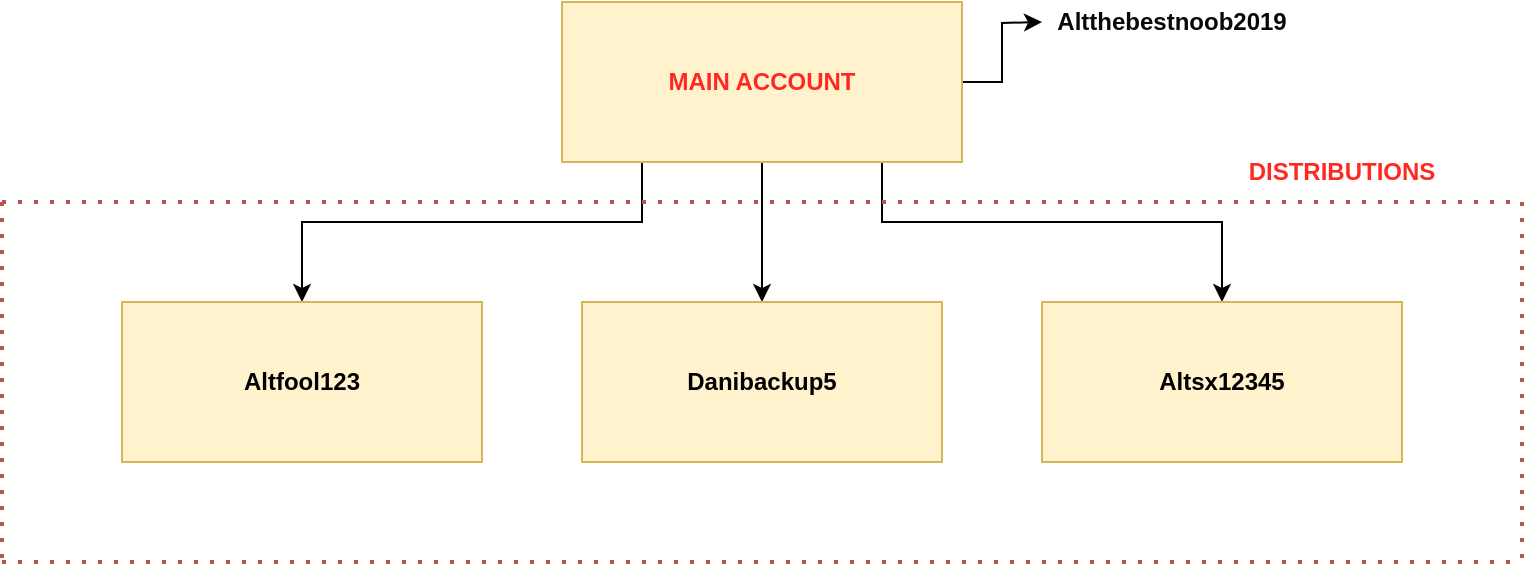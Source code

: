 <mxfile version="24.8.6">
  <diagram id="C5RBs43oDa-KdzZeNtuy" name="Page-1">
    <mxGraphModel dx="1153" dy="564" grid="1" gridSize="10" guides="1" tooltips="1" connect="1" arrows="1" fold="1" page="1" pageScale="1" pageWidth="827" pageHeight="1169" math="0" shadow="0">
      <root>
        <mxCell id="WIyWlLk6GJQsqaUBKTNV-0" />
        <mxCell id="WIyWlLk6GJQsqaUBKTNV-1" parent="WIyWlLk6GJQsqaUBKTNV-0" />
        <mxCell id="Y0AIhfCUeJfGwIfqAGjF-3" style="edgeStyle=orthogonalEdgeStyle;rounded=0;orthogonalLoop=1;jettySize=auto;html=1;entryX=0.5;entryY=0;entryDx=0;entryDy=0;" parent="WIyWlLk6GJQsqaUBKTNV-1" source="Y0AIhfCUeJfGwIfqAGjF-0" target="Y0AIhfCUeJfGwIfqAGjF-2" edge="1">
          <mxGeometry relative="1" as="geometry">
            <Array as="points">
              <mxPoint x="400" y="160" />
              <mxPoint x="230" y="160" />
            </Array>
          </mxGeometry>
        </mxCell>
        <mxCell id="Y0AIhfCUeJfGwIfqAGjF-5" style="edgeStyle=orthogonalEdgeStyle;rounded=0;orthogonalLoop=1;jettySize=auto;html=1;entryX=0.5;entryY=0;entryDx=0;entryDy=0;" parent="WIyWlLk6GJQsqaUBKTNV-1" source="Y0AIhfCUeJfGwIfqAGjF-0" target="Y0AIhfCUeJfGwIfqAGjF-4" edge="1">
          <mxGeometry relative="1" as="geometry" />
        </mxCell>
        <mxCell id="Y0AIhfCUeJfGwIfqAGjF-8" style="edgeStyle=orthogonalEdgeStyle;rounded=0;orthogonalLoop=1;jettySize=auto;html=1;entryX=0.5;entryY=0;entryDx=0;entryDy=0;exitX=0.795;exitY=0.994;exitDx=0;exitDy=0;exitPerimeter=0;" parent="WIyWlLk6GJQsqaUBKTNV-1" source="Y0AIhfCUeJfGwIfqAGjF-0" target="Y0AIhfCUeJfGwIfqAGjF-6" edge="1">
          <mxGeometry relative="1" as="geometry">
            <mxPoint x="510" y="130" as="sourcePoint" />
            <Array as="points">
              <mxPoint x="520" y="129" />
              <mxPoint x="520" y="160" />
              <mxPoint x="690" y="160" />
            </Array>
          </mxGeometry>
        </mxCell>
        <mxCell id="IIWawwgyKYbEgTsg1-SX-6" style="edgeStyle=orthogonalEdgeStyle;rounded=0;orthogonalLoop=1;jettySize=auto;html=1;" edge="1" parent="WIyWlLk6GJQsqaUBKTNV-1" source="Y0AIhfCUeJfGwIfqAGjF-0">
          <mxGeometry relative="1" as="geometry">
            <mxPoint x="600" y="60" as="targetPoint" />
          </mxGeometry>
        </mxCell>
        <mxCell id="Y0AIhfCUeJfGwIfqAGjF-0" value="&lt;font color=&quot;#ff2921&quot;&gt;MAIN ACCOUNT&lt;/font&gt;" style="rounded=0;whiteSpace=wrap;html=1;fontSize=12;glass=0;strokeWidth=1;shadow=0;fontStyle=1;strokeColor=#d6b656;align=center;verticalAlign=middle;fontFamily=Helvetica;fillColor=#fff2cc;" parent="WIyWlLk6GJQsqaUBKTNV-1" vertex="1">
          <mxGeometry x="360" y="50" width="200" height="80" as="geometry" />
        </mxCell>
        <mxCell id="Y0AIhfCUeJfGwIfqAGjF-2" value="Altfool123" style="rounded=0;whiteSpace=wrap;html=1;shadow=0;glass=0;strokeColor=#d6b656;strokeWidth=1;align=center;verticalAlign=middle;fontFamily=Helvetica;fontSize=12;fontStyle=1;fillColor=#fff2cc;" parent="WIyWlLk6GJQsqaUBKTNV-1" vertex="1">
          <mxGeometry x="140" y="200" width="180" height="80" as="geometry" />
        </mxCell>
        <mxCell id="Y0AIhfCUeJfGwIfqAGjF-4" value="Danibackup5" style="rounded=0;whiteSpace=wrap;html=1;shadow=0;glass=0;strokeColor=#d6b656;strokeWidth=1;align=center;verticalAlign=middle;fontFamily=Helvetica;fontSize=12;fontStyle=1;fillColor=#fff2cc;" parent="WIyWlLk6GJQsqaUBKTNV-1" vertex="1">
          <mxGeometry x="370" y="200" width="180" height="80" as="geometry" />
        </mxCell>
        <mxCell id="Y0AIhfCUeJfGwIfqAGjF-6" value="Altsx12345" style="rounded=0;whiteSpace=wrap;html=1;shadow=0;glass=0;strokeColor=#d6b656;strokeWidth=1;align=center;verticalAlign=middle;fontFamily=Helvetica;fontSize=12;fontStyle=1;fillColor=#fff2cc;" parent="WIyWlLk6GJQsqaUBKTNV-1" vertex="1">
          <mxGeometry x="600" y="200" width="180" height="80" as="geometry" />
        </mxCell>
        <mxCell id="IIWawwgyKYbEgTsg1-SX-0" value="" style="endArrow=none;dashed=1;html=1;dashPattern=1 3;strokeWidth=2;rounded=0;fillColor=#f8cecc;strokeColor=#b85450;" edge="1" parent="WIyWlLk6GJQsqaUBKTNV-1">
          <mxGeometry width="50" height="50" relative="1" as="geometry">
            <mxPoint x="80" y="150" as="sourcePoint" />
            <mxPoint x="840" y="150" as="targetPoint" />
          </mxGeometry>
        </mxCell>
        <mxCell id="IIWawwgyKYbEgTsg1-SX-1" value="" style="endArrow=none;dashed=1;html=1;dashPattern=1 3;strokeWidth=2;rounded=0;fillColor=#f8cecc;strokeColor=#b85450;" edge="1" parent="WIyWlLk6GJQsqaUBKTNV-1">
          <mxGeometry width="50" height="50" relative="1" as="geometry">
            <mxPoint x="80" y="330" as="sourcePoint" />
            <mxPoint x="840" y="330" as="targetPoint" />
          </mxGeometry>
        </mxCell>
        <mxCell id="IIWawwgyKYbEgTsg1-SX-2" value="" style="endArrow=none;dashed=1;html=1;dashPattern=1 3;strokeWidth=2;rounded=0;fillColor=#f8cecc;strokeColor=#b85450;" edge="1" parent="WIyWlLk6GJQsqaUBKTNV-1">
          <mxGeometry width="50" height="50" relative="1" as="geometry">
            <mxPoint x="840" y="150" as="sourcePoint" />
            <mxPoint x="840" y="330" as="targetPoint" />
          </mxGeometry>
        </mxCell>
        <mxCell id="IIWawwgyKYbEgTsg1-SX-3" value="" style="endArrow=none;dashed=1;html=1;dashPattern=1 3;strokeWidth=2;rounded=0;fillColor=#f8cecc;strokeColor=#b85450;" edge="1" parent="WIyWlLk6GJQsqaUBKTNV-1">
          <mxGeometry width="50" height="50" relative="1" as="geometry">
            <mxPoint x="80" y="150" as="sourcePoint" />
            <mxPoint x="80" y="330" as="targetPoint" />
          </mxGeometry>
        </mxCell>
        <mxCell id="IIWawwgyKYbEgTsg1-SX-4" value="&lt;font color=&quot;#ff2921&quot;&gt;&lt;b&gt;DISTRIBUTIONS&lt;/b&gt;&lt;/font&gt;" style="text;html=1;align=center;verticalAlign=middle;whiteSpace=wrap;rounded=0;" vertex="1" parent="WIyWlLk6GJQsqaUBKTNV-1">
          <mxGeometry x="720" y="120" width="60" height="30" as="geometry" />
        </mxCell>
        <mxCell id="IIWawwgyKYbEgTsg1-SX-5" value="&lt;b style=&quot;&quot;&gt;&lt;font color=&quot;#080808&quot;&gt;Altthebestnoob2019&lt;/font&gt;&lt;/b&gt;" style="text;html=1;align=center;verticalAlign=middle;whiteSpace=wrap;rounded=0;" vertex="1" parent="WIyWlLk6GJQsqaUBKTNV-1">
          <mxGeometry x="640" y="50" width="50" height="20" as="geometry" />
        </mxCell>
      </root>
    </mxGraphModel>
  </diagram>
</mxfile>

